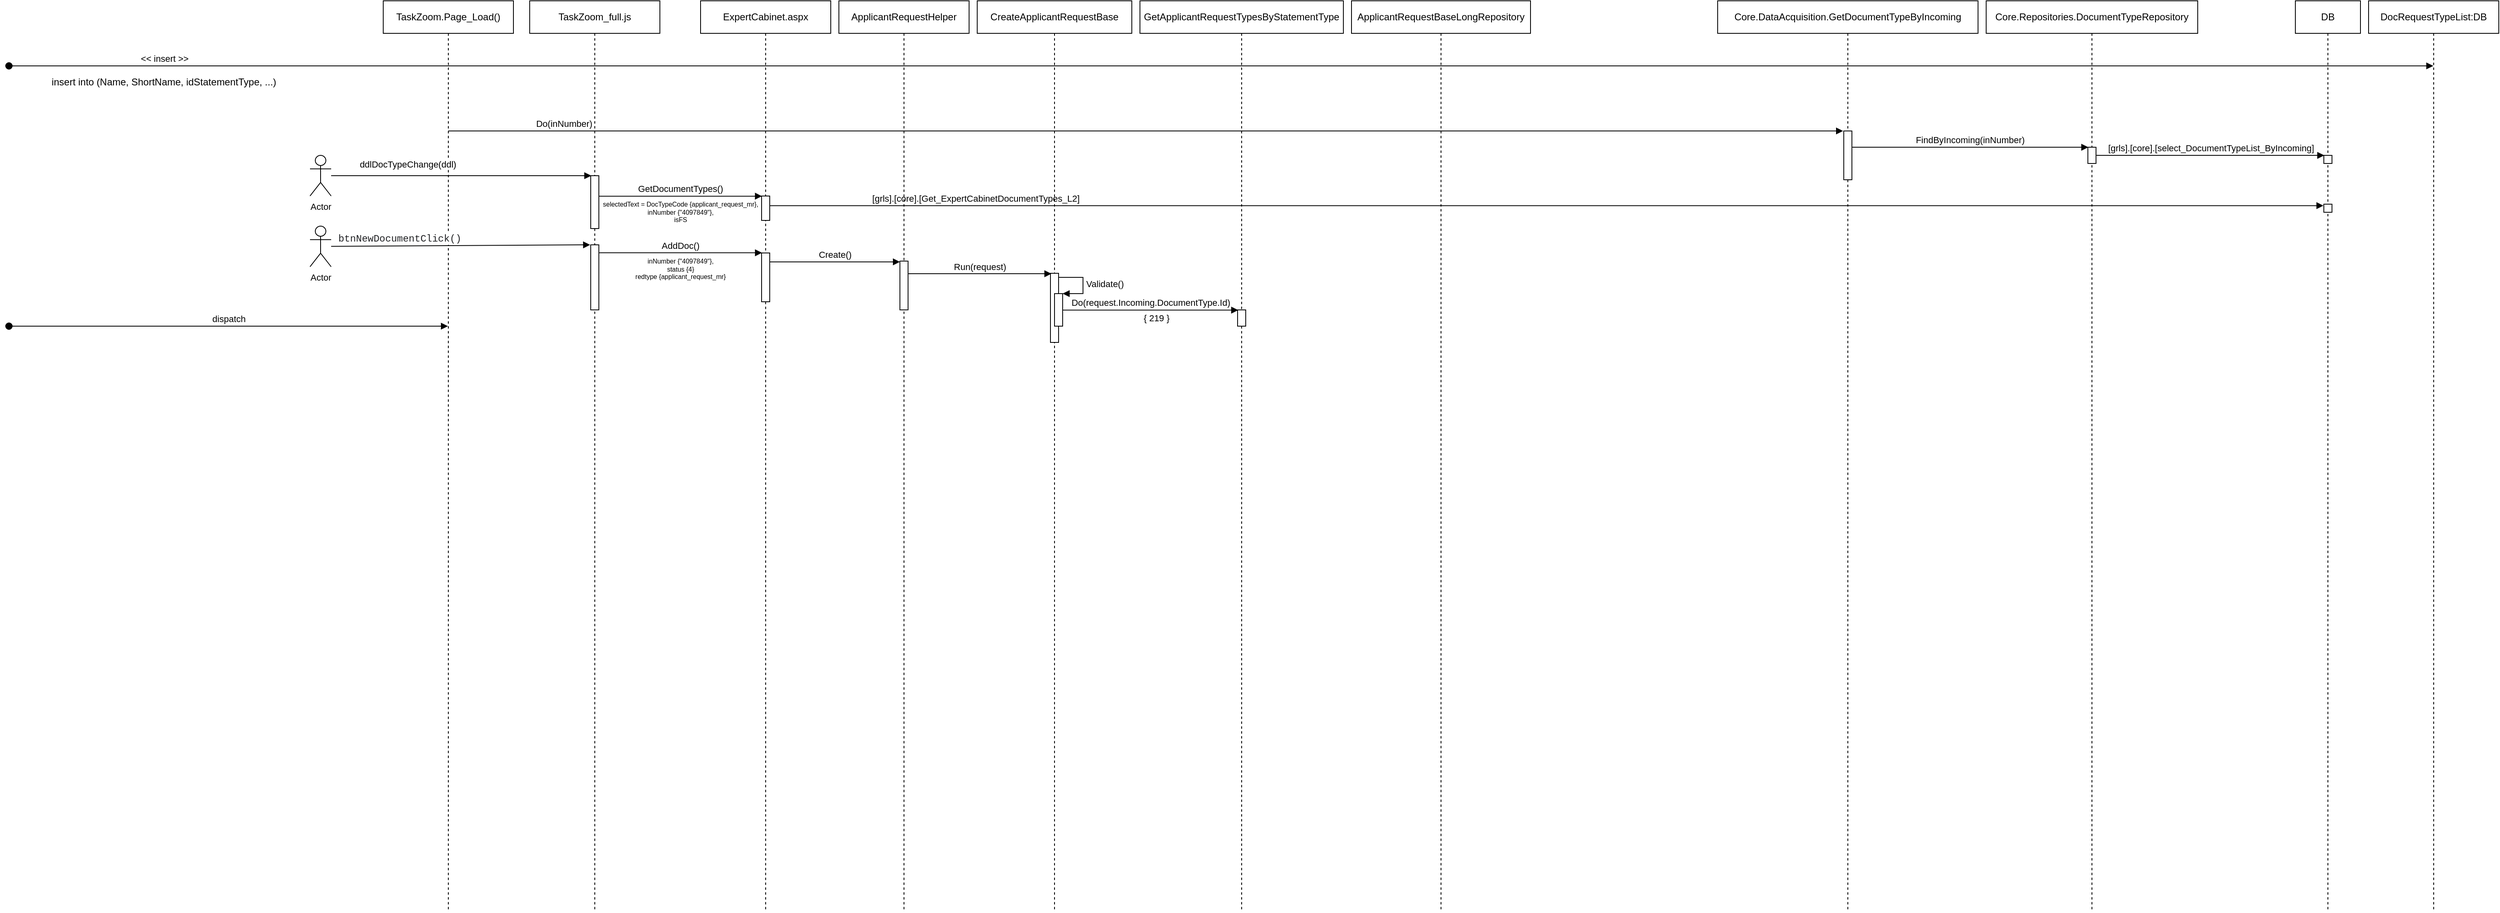 <mxfile version="20.5.1" type="github">
  <diagram id="dsU_ii47a0S2btjW8iKH" name="Страница 1">
    <mxGraphModel dx="1039" dy="679" grid="1" gridSize="10" guides="1" tooltips="1" connect="1" arrows="1" fold="1" page="1" pageScale="1" pageWidth="827" pageHeight="1169" math="0" shadow="0">
      <root>
        <mxCell id="0" />
        <mxCell id="1" parent="0" />
        <mxCell id="BPP2ajkxVIenSYZT_UOM-1" value="DocRequestTypeList:DB" style="shape=umlLifeline;perimeter=lifelinePerimeter;whiteSpace=wrap;html=1;container=1;collapsible=0;recursiveResize=0;outlineConnect=0;" vertex="1" parent="1">
          <mxGeometry x="2920" y="40" width="160" height="1120" as="geometry" />
        </mxCell>
        <mxCell id="BPP2ajkxVIenSYZT_UOM-2" value="&amp;lt;&amp;lt; insert &amp;gt;&amp;gt;" style="html=1;verticalAlign=bottom;startArrow=oval;startFill=1;endArrow=block;startSize=8;rounded=0;" edge="1" parent="1" target="BPP2ajkxVIenSYZT_UOM-1">
          <mxGeometry x="-0.872" width="60" relative="1" as="geometry">
            <mxPoint x="20" y="120" as="sourcePoint" />
            <mxPoint x="180" y="120" as="targetPoint" />
            <mxPoint as="offset" />
          </mxGeometry>
        </mxCell>
        <mxCell id="BPP2ajkxVIenSYZT_UOM-3" value="insert into (Name, ShortName, idStatementType, ...)" style="text;html=1;align=center;verticalAlign=middle;resizable=0;points=[];autosize=1;strokeColor=none;fillColor=none;" vertex="1" parent="1">
          <mxGeometry x="60" y="125" width="300" height="30" as="geometry" />
        </mxCell>
        <mxCell id="BPP2ajkxVIenSYZT_UOM-4" value="dispatch" style="html=1;verticalAlign=bottom;startArrow=oval;startFill=1;endArrow=block;startSize=8;rounded=0;" edge="1" parent="1" target="BPP2ajkxVIenSYZT_UOM-5">
          <mxGeometry width="60" relative="1" as="geometry">
            <mxPoint x="20" y="440" as="sourcePoint" />
            <mxPoint x="80" y="240" as="targetPoint" />
          </mxGeometry>
        </mxCell>
        <mxCell id="BPP2ajkxVIenSYZT_UOM-5" value="TaskZoom.Page_Load()" style="shape=umlLifeline;perimeter=lifelinePerimeter;whiteSpace=wrap;html=1;container=1;collapsible=0;recursiveResize=0;outlineConnect=0;" vertex="1" parent="1">
          <mxGeometry x="480" y="40" width="160" height="1120" as="geometry" />
        </mxCell>
        <mxCell id="BPP2ajkxVIenSYZT_UOM-6" value="Core.DataAcquisition.GetDocumentTypeByIncoming" style="shape=umlLifeline;perimeter=lifelinePerimeter;whiteSpace=wrap;html=1;container=1;collapsible=0;recursiveResize=0;outlineConnect=0;" vertex="1" parent="1">
          <mxGeometry x="2120" y="40" width="320" height="1120" as="geometry" />
        </mxCell>
        <mxCell id="BPP2ajkxVIenSYZT_UOM-8" value="" style="html=1;points=[];perimeter=orthogonalPerimeter;" vertex="1" parent="BPP2ajkxVIenSYZT_UOM-6">
          <mxGeometry x="155" y="160" width="10" height="60" as="geometry" />
        </mxCell>
        <mxCell id="BPP2ajkxVIenSYZT_UOM-7" value="Do(inNumber)" style="html=1;verticalAlign=bottom;endArrow=block;rounded=0;entryX=-0.088;entryY=0;entryDx=0;entryDy=0;entryPerimeter=0;" edge="1" parent="1" source="BPP2ajkxVIenSYZT_UOM-5" target="BPP2ajkxVIenSYZT_UOM-8">
          <mxGeometry x="-0.835" width="80" relative="1" as="geometry">
            <mxPoint x="370" y="240" as="sourcePoint" />
            <mxPoint x="450" y="240" as="targetPoint" />
            <mxPoint as="offset" />
          </mxGeometry>
        </mxCell>
        <mxCell id="BPP2ajkxVIenSYZT_UOM-9" value="Core.Repositories.DocumentTypeRepository" style="shape=umlLifeline;perimeter=lifelinePerimeter;whiteSpace=wrap;html=1;container=1;collapsible=0;recursiveResize=0;outlineConnect=0;" vertex="1" parent="1">
          <mxGeometry x="2450" y="40" width="260" height="1120" as="geometry" />
        </mxCell>
        <mxCell id="BPP2ajkxVIenSYZT_UOM-10" value="" style="html=1;points=[];perimeter=orthogonalPerimeter;" vertex="1" parent="BPP2ajkxVIenSYZT_UOM-9">
          <mxGeometry x="125" y="180" width="10" height="20" as="geometry" />
        </mxCell>
        <mxCell id="BPP2ajkxVIenSYZT_UOM-11" value="FindByIncoming(inNumber)" style="html=1;verticalAlign=bottom;endArrow=block;rounded=0;entryX=0.048;entryY=0.003;entryDx=0;entryDy=0;entryPerimeter=0;" edge="1" parent="1" source="BPP2ajkxVIenSYZT_UOM-8" target="BPP2ajkxVIenSYZT_UOM-10">
          <mxGeometry width="80" relative="1" as="geometry">
            <mxPoint x="1089.997" y="220" as="sourcePoint" />
            <mxPoint x="1364.45" y="220" as="targetPoint" />
          </mxGeometry>
        </mxCell>
        <mxCell id="BPP2ajkxVIenSYZT_UOM-12" value="DB" style="shape=umlLifeline;perimeter=lifelinePerimeter;whiteSpace=wrap;html=1;container=1;collapsible=0;recursiveResize=0;outlineConnect=0;" vertex="1" parent="1">
          <mxGeometry x="2830" y="40" width="80" height="1120" as="geometry" />
        </mxCell>
        <mxCell id="BPP2ajkxVIenSYZT_UOM-13" value="" style="html=1;points=[];perimeter=orthogonalPerimeter;" vertex="1" parent="BPP2ajkxVIenSYZT_UOM-12">
          <mxGeometry x="35" y="190" width="10" height="10" as="geometry" />
        </mxCell>
        <mxCell id="BPP2ajkxVIenSYZT_UOM-23" value="" style="html=1;points=[];perimeter=orthogonalPerimeter;" vertex="1" parent="BPP2ajkxVIenSYZT_UOM-12">
          <mxGeometry x="35" y="250" width="10" height="10" as="geometry" />
        </mxCell>
        <mxCell id="BPP2ajkxVIenSYZT_UOM-14" value="[grls].[core].[select_DocumentTypeList_ByIncoming]" style="html=1;verticalAlign=bottom;endArrow=block;rounded=0;entryX=0.051;entryY=0.004;entryDx=0;entryDy=0;entryPerimeter=0;" edge="1" parent="1" source="BPP2ajkxVIenSYZT_UOM-10" target="BPP2ajkxVIenSYZT_UOM-13">
          <mxGeometry width="80" relative="1" as="geometry">
            <mxPoint x="1420" y="240" as="sourcePoint" />
            <mxPoint x="1500" y="240" as="targetPoint" />
          </mxGeometry>
        </mxCell>
        <mxCell id="BPP2ajkxVIenSYZT_UOM-15" value="TaskZoom_full.js" style="shape=umlLifeline;perimeter=lifelinePerimeter;whiteSpace=wrap;html=1;container=1;collapsible=0;recursiveResize=0;outlineConnect=0;" vertex="1" parent="1">
          <mxGeometry x="660" y="40" width="160" height="1120" as="geometry" />
        </mxCell>
        <mxCell id="BPP2ajkxVIenSYZT_UOM-17" value="" style="html=1;points=[];perimeter=orthogonalPerimeter;" vertex="1" parent="BPP2ajkxVIenSYZT_UOM-15">
          <mxGeometry x="75" y="215" width="10" height="65" as="geometry" />
        </mxCell>
        <mxCell id="BPP2ajkxVIenSYZT_UOM-33" value="" style="html=1;points=[];perimeter=orthogonalPerimeter;fontSize=11;" vertex="1" parent="BPP2ajkxVIenSYZT_UOM-15">
          <mxGeometry x="75" y="300" width="10" height="80" as="geometry" />
        </mxCell>
        <mxCell id="BPP2ajkxVIenSYZT_UOM-16" value="ddlDocTypeChange(ddl)" style="html=1;verticalAlign=bottom;endArrow=block;rounded=0;entryX=0.07;entryY=0;entryDx=0;entryDy=0;entryPerimeter=0;" edge="1" parent="1" source="BPP2ajkxVIenSYZT_UOM-30" target="BPP2ajkxVIenSYZT_UOM-17">
          <mxGeometry x="-0.412" y="5" width="80" relative="1" as="geometry">
            <mxPoint x="820" y="270" as="sourcePoint" />
            <mxPoint x="900" y="270" as="targetPoint" />
            <mxPoint as="offset" />
          </mxGeometry>
        </mxCell>
        <mxCell id="BPP2ajkxVIenSYZT_UOM-18" value="ExpertCabinet.aspx" style="shape=umlLifeline;perimeter=lifelinePerimeter;whiteSpace=wrap;html=1;container=1;collapsible=0;recursiveResize=0;outlineConnect=0;" vertex="1" parent="1">
          <mxGeometry x="870" y="40" width="160" height="1120" as="geometry" />
        </mxCell>
        <mxCell id="BPP2ajkxVIenSYZT_UOM-19" value="" style="html=1;points=[];perimeter=orthogonalPerimeter;" vertex="1" parent="BPP2ajkxVIenSYZT_UOM-18">
          <mxGeometry x="75" y="240" width="10" height="30" as="geometry" />
        </mxCell>
        <mxCell id="BPP2ajkxVIenSYZT_UOM-35" value="" style="html=1;points=[];perimeter=orthogonalPerimeter;" vertex="1" parent="BPP2ajkxVIenSYZT_UOM-18">
          <mxGeometry x="75" y="310" width="10" height="60" as="geometry" />
        </mxCell>
        <mxCell id="BPP2ajkxVIenSYZT_UOM-20" value="&lt;div&gt;GetDocumentTypes()&lt;/div&gt;" style="html=1;verticalAlign=bottom;endArrow=block;rounded=0;entryX=0.044;entryY=0.007;entryDx=0;entryDy=0;entryPerimeter=0;" edge="1" parent="1" source="BPP2ajkxVIenSYZT_UOM-17" target="BPP2ajkxVIenSYZT_UOM-19">
          <mxGeometry width="80" relative="1" as="geometry">
            <mxPoint x="1170" y="150" as="sourcePoint" />
            <mxPoint x="1250" y="150" as="targetPoint" />
          </mxGeometry>
        </mxCell>
        <mxCell id="BPP2ajkxVIenSYZT_UOM-21" value="selectedText = DocTypeCode {applicant_request_mr}, &lt;br style=&quot;font-size: 8px;&quot;&gt;inNumber {&quot;4097849&quot;},&lt;br style=&quot;font-size: 8px;&quot;&gt;isFS" style="text;html=1;align=center;verticalAlign=middle;resizable=0;points=[];autosize=1;strokeColor=none;fillColor=none;fontSize=8;" vertex="1" parent="1">
          <mxGeometry x="740" y="280" width="210" height="40" as="geometry" />
        </mxCell>
        <mxCell id="BPP2ajkxVIenSYZT_UOM-24" value="[grls].[core].[Get_ExpertCabinetDocumentTypes_L2]" style="html=1;verticalAlign=bottom;endArrow=block;rounded=0;fontSize=11;entryX=-0.051;entryY=0.185;entryDx=0;entryDy=0;entryPerimeter=0;" edge="1" parent="1" source="BPP2ajkxVIenSYZT_UOM-19" target="BPP2ajkxVIenSYZT_UOM-23">
          <mxGeometry x="-0.735" width="80" relative="1" as="geometry">
            <mxPoint x="1240" y="280" as="sourcePoint" />
            <mxPoint x="1320" y="280" as="targetPoint" />
            <mxPoint as="offset" />
          </mxGeometry>
        </mxCell>
        <mxCell id="BPP2ajkxVIenSYZT_UOM-30" value="Actor" style="shape=umlActor;verticalLabelPosition=bottom;verticalAlign=top;html=1;fontSize=11;" vertex="1" parent="1">
          <mxGeometry x="390" y="230" width="26" height="50" as="geometry" />
        </mxCell>
        <mxCell id="BPP2ajkxVIenSYZT_UOM-32" value="Actor" style="shape=umlActor;verticalLabelPosition=bottom;verticalAlign=top;html=1;fontSize=11;" vertex="1" parent="1">
          <mxGeometry x="390" y="317" width="26" height="50" as="geometry" />
        </mxCell>
        <mxCell id="BPP2ajkxVIenSYZT_UOM-34" value="&lt;span style=&quot;color: rgb(32, 33, 36); font-family: consolas, &amp;quot;lucida console&amp;quot;, &amp;quot;courier new&amp;quot;, monospace; font-size: 12px; text-align: left;&quot;&gt;btnNewDocumentClick()&lt;/span&gt;" style="html=1;verticalAlign=bottom;endArrow=block;rounded=0;fontSize=11;entryX=-0.077;entryY=0;entryDx=0;entryDy=0;entryPerimeter=0;" edge="1" parent="1" source="BPP2ajkxVIenSYZT_UOM-32" target="BPP2ajkxVIenSYZT_UOM-33">
          <mxGeometry x="-0.472" y="-1" width="80" relative="1" as="geometry">
            <mxPoint x="570" y="220" as="sourcePoint" />
            <mxPoint x="650" y="220" as="targetPoint" />
            <mxPoint as="offset" />
          </mxGeometry>
        </mxCell>
        <mxCell id="BPP2ajkxVIenSYZT_UOM-36" value="AddDoc()" style="html=1;verticalAlign=bottom;endArrow=block;rounded=0;fontSize=11;entryX=0.047;entryY=-0.004;entryDx=0;entryDy=0;entryPerimeter=0;" edge="1" parent="1" source="BPP2ajkxVIenSYZT_UOM-33" target="BPP2ajkxVIenSYZT_UOM-35">
          <mxGeometry width="80" relative="1" as="geometry">
            <mxPoint x="700" y="260" as="sourcePoint" />
            <mxPoint x="780" y="260" as="targetPoint" />
          </mxGeometry>
        </mxCell>
        <mxCell id="BPP2ajkxVIenSYZT_UOM-37" value="inNumber {&quot;4097849&quot;},&lt;br&gt;status {4}&lt;br style=&quot;font-size: 8px;&quot;&gt;redtype {applicant_request_mr}" style="text;html=1;align=center;verticalAlign=middle;resizable=0;points=[];autosize=1;strokeColor=none;fillColor=none;fontSize=8;" vertex="1" parent="1">
          <mxGeometry x="780" y="350" width="130" height="40" as="geometry" />
        </mxCell>
        <mxCell id="BPP2ajkxVIenSYZT_UOM-38" value="ApplicantRequestHelper" style="shape=umlLifeline;perimeter=lifelinePerimeter;whiteSpace=wrap;html=1;container=1;collapsible=0;recursiveResize=0;outlineConnect=0;" vertex="1" parent="1">
          <mxGeometry x="1040" y="40" width="160" height="1120" as="geometry" />
        </mxCell>
        <mxCell id="BPP2ajkxVIenSYZT_UOM-40" value="" style="html=1;points=[];perimeter=orthogonalPerimeter;" vertex="1" parent="BPP2ajkxVIenSYZT_UOM-38">
          <mxGeometry x="75" y="320" width="10" height="60" as="geometry" />
        </mxCell>
        <mxCell id="BPP2ajkxVIenSYZT_UOM-41" value="Create()" style="html=1;verticalAlign=bottom;endArrow=block;rounded=0;fontSize=11;entryX=0;entryY=0.016;entryDx=0;entryDy=0;entryPerimeter=0;" edge="1" parent="1" source="BPP2ajkxVIenSYZT_UOM-35" target="BPP2ajkxVIenSYZT_UOM-40">
          <mxGeometry width="80" relative="1" as="geometry">
            <mxPoint x="1070" y="370" as="sourcePoint" />
            <mxPoint x="1150" y="370" as="targetPoint" />
          </mxGeometry>
        </mxCell>
        <mxCell id="BPP2ajkxVIenSYZT_UOM-42" value="CreateApplicantRequestBase" style="shape=umlLifeline;perimeter=lifelinePerimeter;whiteSpace=wrap;html=1;container=1;collapsible=0;recursiveResize=0;outlineConnect=0;" vertex="1" parent="1">
          <mxGeometry x="1210" y="40" width="190" height="1120" as="geometry" />
        </mxCell>
        <mxCell id="BPP2ajkxVIenSYZT_UOM-43" value="" style="html=1;points=[];perimeter=orthogonalPerimeter;" vertex="1" parent="BPP2ajkxVIenSYZT_UOM-42">
          <mxGeometry x="90" y="335" width="10" height="85" as="geometry" />
        </mxCell>
        <mxCell id="BPP2ajkxVIenSYZT_UOM-47" value="" style="html=1;points=[];perimeter=orthogonalPerimeter;fontSize=11;" vertex="1" parent="BPP2ajkxVIenSYZT_UOM-42">
          <mxGeometry x="95" y="360" width="10" height="40" as="geometry" />
        </mxCell>
        <mxCell id="BPP2ajkxVIenSYZT_UOM-48" value="Validate()" style="edgeStyle=orthogonalEdgeStyle;html=1;align=left;spacingLeft=2;endArrow=block;rounded=0;entryX=1;entryY=0;fontSize=11;" edge="1" target="BPP2ajkxVIenSYZT_UOM-47" parent="BPP2ajkxVIenSYZT_UOM-42" source="BPP2ajkxVIenSYZT_UOM-43">
          <mxGeometry relative="1" as="geometry">
            <mxPoint x="100" y="340" as="sourcePoint" />
            <Array as="points">
              <mxPoint x="130" y="340" />
              <mxPoint x="130" y="360" />
            </Array>
          </mxGeometry>
        </mxCell>
        <mxCell id="BPP2ajkxVIenSYZT_UOM-46" value="Run(request)" style="html=1;verticalAlign=bottom;endArrow=block;rounded=0;fontSize=11;entryX=0.115;entryY=0.006;entryDx=0;entryDy=0;entryPerimeter=0;" edge="1" parent="1" source="BPP2ajkxVIenSYZT_UOM-40" target="BPP2ajkxVIenSYZT_UOM-43">
          <mxGeometry width="80" relative="1" as="geometry">
            <mxPoint x="1125" y="379.71" as="sourcePoint" />
            <mxPoint x="1285" y="379.71" as="targetPoint" />
          </mxGeometry>
        </mxCell>
        <mxCell id="BPP2ajkxVIenSYZT_UOM-49" value="GetApplicantRequestTypesByStatementType" style="shape=umlLifeline;perimeter=lifelinePerimeter;whiteSpace=wrap;html=1;container=1;collapsible=0;recursiveResize=0;outlineConnect=0;" vertex="1" parent="1">
          <mxGeometry x="1410" y="40" width="250" height="1120" as="geometry" />
        </mxCell>
        <mxCell id="BPP2ajkxVIenSYZT_UOM-54" value="" style="html=1;points=[];perimeter=orthogonalPerimeter;fontSize=11;" vertex="1" parent="BPP2ajkxVIenSYZT_UOM-49">
          <mxGeometry x="120" y="380" width="10" height="20" as="geometry" />
        </mxCell>
        <mxCell id="BPP2ajkxVIenSYZT_UOM-53" value="Do(request.Incoming.DocumentType.Id)" style="html=1;verticalAlign=bottom;endArrow=block;rounded=0;fontSize=11;entryX=0.074;entryY=0.013;entryDx=0;entryDy=0;entryPerimeter=0;" edge="1" parent="1" source="BPP2ajkxVIenSYZT_UOM-47" target="BPP2ajkxVIenSYZT_UOM-54">
          <mxGeometry width="80" relative="1" as="geometry">
            <mxPoint x="1370" y="360" as="sourcePoint" />
            <mxPoint x="1450" y="360" as="targetPoint" />
          </mxGeometry>
        </mxCell>
        <mxCell id="BPP2ajkxVIenSYZT_UOM-55" value="{ 219 }" style="text;html=1;align=center;verticalAlign=middle;resizable=0;points=[];autosize=1;strokeColor=none;fillColor=none;fontSize=11;" vertex="1" parent="1">
          <mxGeometry x="1400" y="415" width="60" height="30" as="geometry" />
        </mxCell>
        <mxCell id="BPP2ajkxVIenSYZT_UOM-56" value="ApplicantRequestBaseLongRepository" style="shape=umlLifeline;perimeter=lifelinePerimeter;whiteSpace=wrap;html=1;container=1;collapsible=0;recursiveResize=0;outlineConnect=0;" vertex="1" parent="1">
          <mxGeometry x="1670" y="40" width="220" height="1120" as="geometry" />
        </mxCell>
      </root>
    </mxGraphModel>
  </diagram>
</mxfile>
